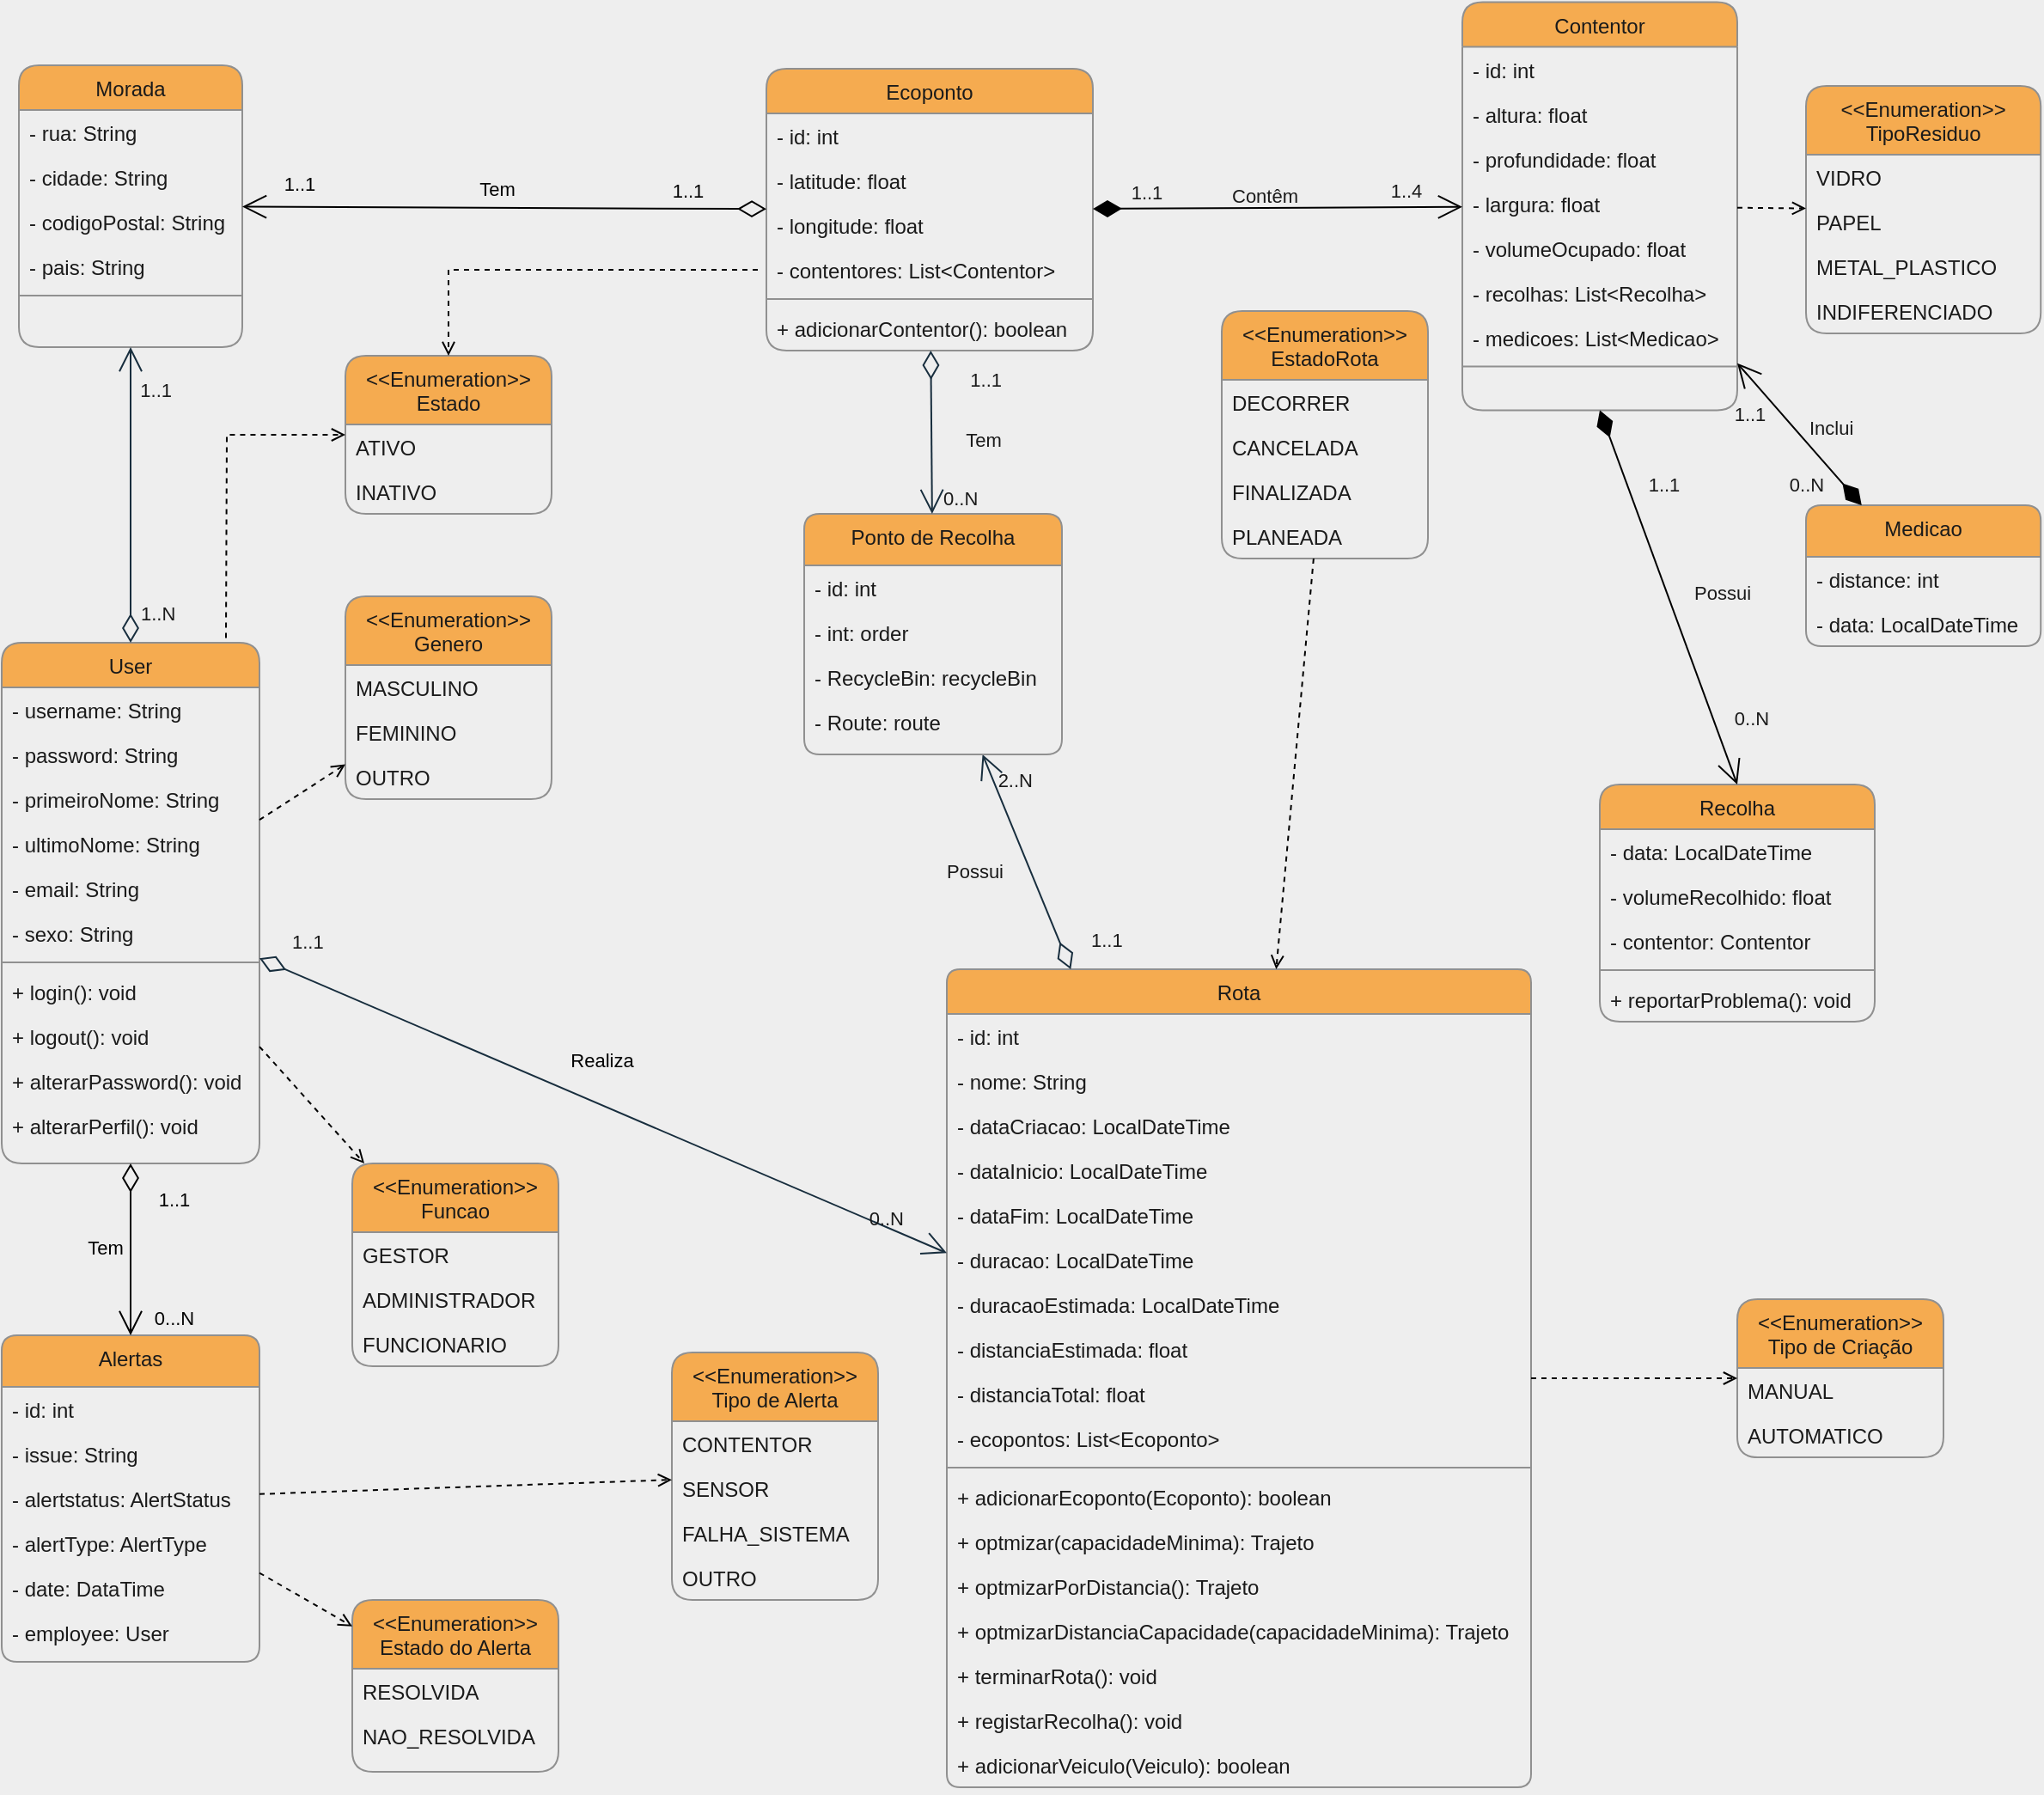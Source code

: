 <mxfile version="16.1.2" type="device"><diagram id="C5RBs43oDa-KdzZeNtuy" name="Page-1"><mxGraphModel dx="1261" dy="1984" grid="1" gridSize="10" guides="1" tooltips="1" connect="1" arrows="1" fold="1" page="1" pageScale="1" pageWidth="827" pageHeight="1169" background="#EEEEEE" math="0" shadow="0"><root><mxCell id="WIyWlLk6GJQsqaUBKTNV-0"/><mxCell id="WIyWlLk6GJQsqaUBKTNV-1" parent="WIyWlLk6GJQsqaUBKTNV-0"/><mxCell id="zkfFHV4jXpPFQw0GAbJ--0" value="User" style="swimlane;fontStyle=0;align=center;verticalAlign=top;childLayout=stackLayout;horizontal=1;startSize=26;horizontalStack=0;resizeParent=1;resizeLast=0;collapsible=1;marginBottom=0;shadow=0;strokeWidth=1;rounded=1;fillColor=#F5AB50;strokeColor=#909090;fontColor=#1A1A1A;labelBackgroundColor=none;labelBorderColor=none;" parent="WIyWlLk6GJQsqaUBKTNV-1" vertex="1"><mxGeometry x="210" y="157" width="150" height="303" as="geometry"><mxRectangle x="230" y="140" width="160" height="26" as="alternateBounds"/></mxGeometry></mxCell><mxCell id="YQQHNAlXsnSldFisKILN-7" value="- username: String   " style="text;align=left;verticalAlign=top;spacingLeft=4;spacingRight=4;overflow=hidden;rotatable=0;points=[[0,0.5],[1,0.5]];portConstraint=eastwest;rounded=1;fontColor=#1A1A1A;labelBackgroundColor=none;labelBorderColor=none;" parent="zkfFHV4jXpPFQw0GAbJ--0" vertex="1"><mxGeometry y="26" width="150" height="26" as="geometry"/></mxCell><mxCell id="YQQHNAlXsnSldFisKILN-8" value="- password: String" style="text;align=left;verticalAlign=top;spacingLeft=4;spacingRight=4;overflow=hidden;rotatable=0;points=[[0,0.5],[1,0.5]];portConstraint=eastwest;shadow=0;html=0;rounded=1;fontColor=#1A1A1A;labelBackgroundColor=none;labelBorderColor=none;" parent="zkfFHV4jXpPFQw0GAbJ--0" vertex="1"><mxGeometry y="52" width="150" height="26" as="geometry"/></mxCell><mxCell id="zkfFHV4jXpPFQw0GAbJ--1" value="- primeiroNome:  String" style="text;align=left;verticalAlign=top;spacingLeft=4;spacingRight=4;overflow=hidden;rotatable=0;points=[[0,0.5],[1,0.5]];portConstraint=eastwest;rounded=1;fontColor=#1A1A1A;labelBackgroundColor=none;labelBorderColor=none;" parent="zkfFHV4jXpPFQw0GAbJ--0" vertex="1"><mxGeometry y="78" width="150" height="26" as="geometry"/></mxCell><mxCell id="8XxDcE2VH9HcXxeXtc_H-76" value="- ultimoNome:  String" style="text;align=left;verticalAlign=top;spacingLeft=4;spacingRight=4;overflow=hidden;rotatable=0;points=[[0,0.5],[1,0.5]];portConstraint=eastwest;rounded=1;fontColor=#1A1A1A;labelBackgroundColor=none;labelBorderColor=none;" parent="zkfFHV4jXpPFQw0GAbJ--0" vertex="1"><mxGeometry y="104" width="150" height="26" as="geometry"/></mxCell><mxCell id="8XxDcE2VH9HcXxeXtc_H-75" value="- email:  String" style="text;align=left;verticalAlign=top;spacingLeft=4;spacingRight=4;overflow=hidden;rotatable=0;points=[[0,0.5],[1,0.5]];portConstraint=eastwest;rounded=1;fontColor=#1A1A1A;labelBackgroundColor=none;labelBorderColor=none;" parent="zkfFHV4jXpPFQw0GAbJ--0" vertex="1"><mxGeometry y="130" width="150" height="26" as="geometry"/></mxCell><mxCell id="yj-JlOCh1YyMzXPKjW2X-4" value="- sexo:  String" style="text;align=left;verticalAlign=top;spacingLeft=4;spacingRight=4;overflow=hidden;rotatable=0;points=[[0,0.5],[1,0.5]];portConstraint=eastwest;rounded=1;fontColor=#1A1A1A;labelBackgroundColor=none;labelBorderColor=none;" parent="zkfFHV4jXpPFQw0GAbJ--0" vertex="1"><mxGeometry y="156" width="150" height="26" as="geometry"/></mxCell><mxCell id="zkfFHV4jXpPFQw0GAbJ--4" value="" style="line;html=1;strokeWidth=1;align=left;verticalAlign=middle;spacingTop=-1;spacingLeft=3;spacingRight=3;rotatable=0;labelPosition=right;points=[];portConstraint=eastwest;rounded=1;labelBackgroundColor=none;fillColor=#F5AB50;strokeColor=#909090;fontColor=#1A1A1A;labelBorderColor=none;" parent="zkfFHV4jXpPFQw0GAbJ--0" vertex="1"><mxGeometry y="182" width="150" height="8" as="geometry"/></mxCell><mxCell id="8XxDcE2VH9HcXxeXtc_H-9" value="+ login():  void" style="text;align=left;verticalAlign=top;spacingLeft=4;spacingRight=4;overflow=hidden;rotatable=0;points=[[0,0.5],[1,0.5]];portConstraint=eastwest;rounded=1;fontColor=#1A1A1A;labelBackgroundColor=none;labelBorderColor=none;" parent="zkfFHV4jXpPFQw0GAbJ--0" vertex="1"><mxGeometry y="190" width="150" height="26" as="geometry"/></mxCell><mxCell id="8XxDcE2VH9HcXxeXtc_H-15" value="+ logout():  void" style="text;align=left;verticalAlign=top;spacingLeft=4;spacingRight=4;overflow=hidden;rotatable=0;points=[[0,0.5],[1,0.5]];portConstraint=eastwest;rounded=1;fontColor=#1A1A1A;labelBackgroundColor=none;labelBorderColor=none;" parent="zkfFHV4jXpPFQw0GAbJ--0" vertex="1"><mxGeometry y="216" width="150" height="26" as="geometry"/></mxCell><mxCell id="zkfFHV4jXpPFQw0GAbJ--5" value="+ alterarPassword(): void" style="text;align=left;verticalAlign=top;spacingLeft=4;spacingRight=4;overflow=hidden;rotatable=0;points=[[0,0.5],[1,0.5]];portConstraint=eastwest;rounded=1;fontColor=#1A1A1A;labelBackgroundColor=none;labelBorderColor=none;" parent="zkfFHV4jXpPFQw0GAbJ--0" vertex="1"><mxGeometry y="242" width="150" height="26" as="geometry"/></mxCell><mxCell id="8XxDcE2VH9HcXxeXtc_H-16" value="+ alterarPerfil(): void" style="text;align=left;verticalAlign=top;spacingLeft=4;spacingRight=4;overflow=hidden;rotatable=0;points=[[0,0.5],[1,0.5]];portConstraint=eastwest;rounded=1;fontColor=#1A1A1A;labelBackgroundColor=none;labelBorderColor=none;" parent="zkfFHV4jXpPFQw0GAbJ--0" vertex="1"><mxGeometry y="268" width="150" height="26" as="geometry"/></mxCell><mxCell id="zkfFHV4jXpPFQw0GAbJ--17" value="Morada" style="swimlane;fontStyle=0;align=center;verticalAlign=top;childLayout=stackLayout;horizontal=1;startSize=26;horizontalStack=0;resizeParent=1;resizeLast=0;collapsible=1;marginBottom=0;shadow=0;strokeWidth=1;rounded=1;fillColor=#F5AB50;strokeColor=#909090;fontColor=#1A1A1A;labelBackgroundColor=none;labelBorderColor=none;" parent="WIyWlLk6GJQsqaUBKTNV-1" vertex="1"><mxGeometry x="220" y="-179" width="130" height="164" as="geometry"><mxRectangle x="550" y="110" width="160" height="26" as="alternateBounds"/></mxGeometry></mxCell><mxCell id="zkfFHV4jXpPFQw0GAbJ--18" value="- rua:  String" style="text;align=left;verticalAlign=top;spacingLeft=4;spacingRight=4;overflow=hidden;rotatable=0;points=[[0,0.5],[1,0.5]];portConstraint=eastwest;rounded=1;fontColor=#1A1A1A;labelBackgroundColor=none;labelBorderColor=none;" parent="zkfFHV4jXpPFQw0GAbJ--17" vertex="1"><mxGeometry y="26" width="130" height="26" as="geometry"/></mxCell><mxCell id="8XxDcE2VH9HcXxeXtc_H-72" value="- cidade:  String" style="text;align=left;verticalAlign=top;spacingLeft=4;spacingRight=4;overflow=hidden;rotatable=0;points=[[0,0.5],[1,0.5]];portConstraint=eastwest;shadow=0;html=0;rounded=1;fontColor=#1A1A1A;labelBackgroundColor=none;labelBorderColor=none;" parent="zkfFHV4jXpPFQw0GAbJ--17" vertex="1"><mxGeometry y="52" width="130" height="26" as="geometry"/></mxCell><mxCell id="8XxDcE2VH9HcXxeXtc_H-71" value="- codigoPostal: String" style="text;align=left;verticalAlign=top;spacingLeft=4;spacingRight=4;overflow=hidden;rotatable=0;points=[[0,0.5],[1,0.5]];portConstraint=eastwest;shadow=0;html=0;rounded=1;fontColor=#1A1A1A;labelBackgroundColor=none;labelBorderColor=none;" parent="zkfFHV4jXpPFQw0GAbJ--17" vertex="1"><mxGeometry y="78" width="130" height="26" as="geometry"/></mxCell><mxCell id="8XxDcE2VH9HcXxeXtc_H-70" value="- pais:  String" style="text;align=left;verticalAlign=top;spacingLeft=4;spacingRight=4;overflow=hidden;rotatable=0;points=[[0,0.5],[1,0.5]];portConstraint=eastwest;shadow=0;html=0;rounded=1;fontColor=#1A1A1A;labelBackgroundColor=none;labelBorderColor=none;" parent="zkfFHV4jXpPFQw0GAbJ--17" vertex="1"><mxGeometry y="104" width="130" height="26" as="geometry"/></mxCell><mxCell id="zkfFHV4jXpPFQw0GAbJ--23" value="" style="line;html=1;strokeWidth=1;align=left;verticalAlign=middle;spacingTop=-1;spacingLeft=3;spacingRight=3;rotatable=0;labelPosition=right;points=[];portConstraint=eastwest;rounded=1;labelBackgroundColor=none;fillColor=#F5AB50;strokeColor=#909090;fontColor=#1A1A1A;labelBorderColor=none;" parent="zkfFHV4jXpPFQw0GAbJ--17" vertex="1"><mxGeometry y="130" width="130" height="8" as="geometry"/></mxCell><mxCell id="uipo1lnhW9eLazVm5zv--2" value="Ecoponto" style="swimlane;fontStyle=0;align=center;verticalAlign=top;childLayout=stackLayout;horizontal=1;startSize=26;horizontalStack=0;resizeParent=1;resizeLast=0;collapsible=1;marginBottom=0;shadow=0;strokeWidth=1;rounded=1;fillColor=#F5AB50;strokeColor=#909090;fontColor=#1A1A1A;labelBackgroundColor=none;labelBorderColor=none;" parent="WIyWlLk6GJQsqaUBKTNV-1" vertex="1"><mxGeometry x="655.0" y="-177" width="190" height="164" as="geometry"><mxRectangle x="130" y="380" width="160" height="26" as="alternateBounds"/></mxGeometry></mxCell><mxCell id="uipo1lnhW9eLazVm5zv--3" value="- id:  int" style="text;align=left;verticalAlign=top;spacingLeft=4;spacingRight=4;overflow=hidden;rotatable=0;points=[[0,0.5],[1,0.5]];portConstraint=eastwest;rounded=1;fontColor=#1A1A1A;labelBackgroundColor=none;labelBorderColor=none;" parent="uipo1lnhW9eLazVm5zv--2" vertex="1"><mxGeometry y="26" width="190" height="26" as="geometry"/></mxCell><mxCell id="8XxDcE2VH9HcXxeXtc_H-27" value="- latitude:  float" style="text;align=left;verticalAlign=top;spacingLeft=4;spacingRight=4;overflow=hidden;rotatable=0;points=[[0,0.5],[1,0.5]];portConstraint=eastwest;shadow=0;html=0;rounded=1;fontColor=#1A1A1A;labelBackgroundColor=none;labelBorderColor=none;" parent="uipo1lnhW9eLazVm5zv--2" vertex="1"><mxGeometry y="52" width="190" height="26" as="geometry"/></mxCell><mxCell id="c1DkyqtkvghG0h8DygYp-10" value="- longitude: float" style="text;align=left;verticalAlign=top;spacingLeft=4;spacingRight=4;overflow=hidden;rotatable=0;points=[[0,0.5],[1,0.5]];portConstraint=eastwest;shadow=0;html=0;rounded=1;fontColor=#1A1A1A;labelBackgroundColor=none;labelBorderColor=none;" parent="uipo1lnhW9eLazVm5zv--2" vertex="1"><mxGeometry y="78" width="190" height="26" as="geometry"/></mxCell><mxCell id="uipo1lnhW9eLazVm5zv--4" value="- contentores: List&lt;Contentor&gt;" style="text;align=left;verticalAlign=top;spacingLeft=4;spacingRight=4;overflow=hidden;rotatable=0;points=[[0,0.5],[1,0.5]];portConstraint=eastwest;shadow=0;html=0;rounded=1;fontColor=#1A1A1A;labelBackgroundColor=none;labelBorderColor=none;" parent="uipo1lnhW9eLazVm5zv--2" vertex="1"><mxGeometry y="104" width="190" height="26" as="geometry"/></mxCell><mxCell id="uipo1lnhW9eLazVm5zv--5" value="" style="line;html=1;strokeWidth=1;align=left;verticalAlign=middle;spacingTop=-1;spacingLeft=3;spacingRight=3;rotatable=0;labelPosition=right;points=[];portConstraint=eastwest;rounded=1;labelBackgroundColor=none;fillColor=#F5AB50;strokeColor=#909090;fontColor=#1A1A1A;labelBorderColor=none;" parent="uipo1lnhW9eLazVm5zv--2" vertex="1"><mxGeometry y="130" width="190" height="8" as="geometry"/></mxCell><mxCell id="8XxDcE2VH9HcXxeXtc_H-17" value="+ adicionarContentor(): boolean" style="text;align=left;verticalAlign=top;spacingLeft=4;spacingRight=4;overflow=hidden;rotatable=0;points=[[0,0.5],[1,0.5]];portConstraint=eastwest;rounded=1;fontColor=#1A1A1A;labelBackgroundColor=none;labelBorderColor=none;" parent="uipo1lnhW9eLazVm5zv--2" vertex="1"><mxGeometry y="138" width="190" height="26" as="geometry"/></mxCell><mxCell id="uipo1lnhW9eLazVm5zv--7" value="Contentor" style="swimlane;fontStyle=0;align=center;verticalAlign=top;childLayout=stackLayout;horizontal=1;startSize=26;horizontalStack=0;resizeParent=1;resizeLast=0;collapsible=1;marginBottom=0;shadow=0;strokeWidth=1;rounded=1;fillColor=#F5AB50;strokeColor=#909090;fontColor=#1A1A1A;labelBackgroundColor=none;labelBorderColor=none;" parent="WIyWlLk6GJQsqaUBKTNV-1" vertex="1"><mxGeometry x="1060" y="-215.75" width="160" height="237.5" as="geometry"><mxRectangle x="130" y="380" width="160" height="26" as="alternateBounds"/></mxGeometry></mxCell><mxCell id="8XxDcE2VH9HcXxeXtc_H-48" value="- id:  int" style="text;align=left;verticalAlign=top;spacingLeft=4;spacingRight=4;overflow=hidden;rotatable=0;points=[[0,0.5],[1,0.5]];portConstraint=eastwest;rounded=1;fontColor=#1A1A1A;labelBackgroundColor=none;labelBorderColor=none;" parent="uipo1lnhW9eLazVm5zv--7" vertex="1"><mxGeometry y="26" width="160" height="26" as="geometry"/></mxCell><mxCell id="8XxDcE2VH9HcXxeXtc_H-46" value="- altura:  float" style="text;align=left;verticalAlign=top;spacingLeft=4;spacingRight=4;overflow=hidden;rotatable=0;points=[[0,0.5],[1,0.5]];portConstraint=eastwest;rounded=1;fontColor=#1A1A1A;labelBackgroundColor=none;labelBorderColor=none;" parent="uipo1lnhW9eLazVm5zv--7" vertex="1"><mxGeometry y="52" width="160" height="26" as="geometry"/></mxCell><mxCell id="8XxDcE2VH9HcXxeXtc_H-47" value="- profundidade:  float" style="text;align=left;verticalAlign=top;spacingLeft=4;spacingRight=4;overflow=hidden;rotatable=0;points=[[0,0.5],[1,0.5]];portConstraint=eastwest;rounded=1;fontColor=#1A1A1A;labelBackgroundColor=none;labelBorderColor=none;" parent="uipo1lnhW9eLazVm5zv--7" vertex="1"><mxGeometry y="78" width="160" height="26" as="geometry"/></mxCell><mxCell id="8XxDcE2VH9HcXxeXtc_H-49" value="- largura:  float" style="text;align=left;verticalAlign=top;spacingLeft=4;spacingRight=4;overflow=hidden;rotatable=0;points=[[0,0.5],[1,0.5]];portConstraint=eastwest;rounded=1;fontColor=#1A1A1A;labelBackgroundColor=none;labelBorderColor=none;" parent="uipo1lnhW9eLazVm5zv--7" vertex="1"><mxGeometry y="104" width="160" height="26" as="geometry"/></mxCell><mxCell id="uipo1lnhW9eLazVm5zv--8" value="- volumeOcupado:  float" style="text;align=left;verticalAlign=top;spacingLeft=4;spacingRight=4;overflow=hidden;rotatable=0;points=[[0,0.5],[1,0.5]];portConstraint=eastwest;rounded=1;fontColor=#1A1A1A;labelBackgroundColor=none;labelBorderColor=none;" parent="uipo1lnhW9eLazVm5zv--7" vertex="1"><mxGeometry y="130" width="160" height="26" as="geometry"/></mxCell><mxCell id="c1DkyqtkvghG0h8DygYp-8" value="- recolhas: List&lt;Recolha&gt;" style="text;align=left;verticalAlign=top;spacingLeft=4;spacingRight=4;overflow=hidden;rotatable=0;points=[[0,0.5],[1,0.5]];portConstraint=eastwest;rounded=1;fontColor=#1A1A1A;labelBackgroundColor=none;labelBorderColor=none;" parent="uipo1lnhW9eLazVm5zv--7" vertex="1"><mxGeometry y="156" width="160" height="26" as="geometry"/></mxCell><mxCell id="yj-JlOCh1YyMzXPKjW2X-15" value="- medicoes: List&lt;Medicao&gt;" style="text;align=left;verticalAlign=top;spacingLeft=4;spacingRight=4;overflow=hidden;rotatable=0;points=[[0,0.5],[1,0.5]];portConstraint=eastwest;rounded=1;fontColor=#1A1A1A;labelBackgroundColor=none;labelBorderColor=none;" parent="uipo1lnhW9eLazVm5zv--7" vertex="1"><mxGeometry y="182" width="160" height="26" as="geometry"/></mxCell><mxCell id="uipo1lnhW9eLazVm5zv--10" value="" style="line;html=1;strokeWidth=1;align=left;verticalAlign=middle;spacingTop=-1;spacingLeft=3;spacingRight=3;rotatable=0;labelPosition=right;points=[];portConstraint=eastwest;rounded=1;labelBackgroundColor=none;fillColor=#F5AB50;strokeColor=#909090;fontColor=#1A1A1A;labelBorderColor=none;" parent="uipo1lnhW9eLazVm5zv--7" vertex="1"><mxGeometry y="208" width="160" height="8" as="geometry"/></mxCell><mxCell id="uipo1lnhW9eLazVm5zv--26" value="" style="endArrow=open;html=1;endSize=12;startArrow=diamondThin;startSize=14;startFill=0;rounded=1;labelBackgroundColor=none;fontSize=11;fontColor=#1A1A1A;strokeColor=#182E3E;labelBorderColor=none;" parent="WIyWlLk6GJQsqaUBKTNV-1" source="zkfFHV4jXpPFQw0GAbJ--0" target="zkfFHV4jXpPFQw0GAbJ--17" edge="1"><mxGeometry x="0.004" y="6" relative="1" as="geometry"><mxPoint x="460" y="188.58" as="sourcePoint"/><mxPoint x="550" y="189" as="targetPoint"/><mxPoint as="offset"/></mxGeometry></mxCell><mxCell id="uipo1lnhW9eLazVm5zv--27" value="1..N" style="edgeLabel;resizable=0;html=1;align=left;verticalAlign=top;labelBackgroundColor=none;fontSize=11;fontColor=#1A1A1A;fillColor=none;gradientColor=none;labelBorderColor=none;" parent="uipo1lnhW9eLazVm5zv--26" connectable="0" vertex="1"><mxGeometry x="-1" relative="1" as="geometry"><mxPoint x="4" y="-30" as="offset"/></mxGeometry></mxCell><mxCell id="uipo1lnhW9eLazVm5zv--28" value="1..1" style="edgeLabel;resizable=0;html=1;align=right;verticalAlign=top;labelBackgroundColor=none;fontSize=11;fontColor=#1A1A1A;fillColor=none;gradientColor=none;labelBorderColor=none;" parent="uipo1lnhW9eLazVm5zv--26" connectable="0" vertex="1"><mxGeometry x="1" relative="1" as="geometry"><mxPoint x="24" y="12" as="offset"/></mxGeometry></mxCell><mxCell id="uipo1lnhW9eLazVm5zv--30" value="Rota" style="swimlane;fontStyle=0;align=center;verticalAlign=top;childLayout=stackLayout;horizontal=1;startSize=26;horizontalStack=0;resizeParent=1;resizeLast=0;collapsible=1;marginBottom=0;shadow=0;strokeWidth=1;rounded=1;fillColor=#F5AB50;strokeColor=#909090;fontColor=#1A1A1A;labelBackgroundColor=none;labelBorderColor=none;arcSize=10;" parent="WIyWlLk6GJQsqaUBKTNV-1" vertex="1"><mxGeometry x="760" y="347" width="340" height="476" as="geometry"><mxRectangle x="130" y="380" width="160" height="26" as="alternateBounds"/></mxGeometry></mxCell><mxCell id="8XxDcE2VH9HcXxeXtc_H-52" value="- id: int" style="text;align=left;verticalAlign=top;spacingLeft=4;spacingRight=4;overflow=hidden;rotatable=0;points=[[0,0.5],[1,0.5]];portConstraint=eastwest;rounded=1;fontColor=#1A1A1A;labelBackgroundColor=none;labelBorderColor=none;" parent="uipo1lnhW9eLazVm5zv--30" vertex="1"><mxGeometry y="26" width="340" height="26" as="geometry"/></mxCell><mxCell id="uipo1lnhW9eLazVm5zv--31" value="- nome: String" style="text;align=left;verticalAlign=top;spacingLeft=4;spacingRight=4;overflow=hidden;rotatable=0;points=[[0,0.5],[1,0.5]];portConstraint=eastwest;rounded=1;fontColor=#1A1A1A;labelBackgroundColor=none;labelBorderColor=none;" parent="uipo1lnhW9eLazVm5zv--30" vertex="1"><mxGeometry y="52" width="340" height="26" as="geometry"/></mxCell><mxCell id="uipo1lnhW9eLazVm5zv--32" value="- dataCriacao:  LocalDateTime" style="text;align=left;verticalAlign=top;spacingLeft=4;spacingRight=4;overflow=hidden;rotatable=0;points=[[0,0.5],[1,0.5]];portConstraint=eastwest;shadow=0;html=0;rounded=1;fontColor=#1A1A1A;labelBackgroundColor=none;labelBorderColor=none;" parent="uipo1lnhW9eLazVm5zv--30" vertex="1"><mxGeometry y="78" width="340" height="26" as="geometry"/></mxCell><mxCell id="8XxDcE2VH9HcXxeXtc_H-60" value="- dataInicio: LocalDateTime" style="text;align=left;verticalAlign=top;spacingLeft=4;spacingRight=4;overflow=hidden;rotatable=0;points=[[0,0.5],[1,0.5]];portConstraint=eastwest;rounded=1;fontColor=#1A1A1A;labelBackgroundColor=none;labelBorderColor=none;" parent="uipo1lnhW9eLazVm5zv--30" vertex="1"><mxGeometry y="104" width="340" height="26" as="geometry"/></mxCell><mxCell id="8XxDcE2VH9HcXxeXtc_H-59" value="- dataFim: LocalDateTime" style="text;align=left;verticalAlign=top;spacingLeft=4;spacingRight=4;overflow=hidden;rotatable=0;points=[[0,0.5],[1,0.5]];portConstraint=eastwest;rounded=1;fontColor=#1A1A1A;labelBackgroundColor=none;labelBorderColor=none;" parent="uipo1lnhW9eLazVm5zv--30" vertex="1"><mxGeometry y="130" width="340" height="26" as="geometry"/></mxCell><mxCell id="uipo1lnhW9eLazVm5zv--47" value="- duracao:  LocalDateTime" style="text;align=left;verticalAlign=top;spacingLeft=4;spacingRight=4;overflow=hidden;rotatable=0;points=[[0,0.5],[1,0.5]];portConstraint=eastwest;rounded=1;fontColor=#1A1A1A;labelBackgroundColor=none;labelBorderColor=none;" parent="uipo1lnhW9eLazVm5zv--30" vertex="1"><mxGeometry y="156" width="340" height="26" as="geometry"/></mxCell><mxCell id="8XxDcE2VH9HcXxeXtc_H-61" value="- duracaoEstimada:  LocalDateTime" style="text;align=left;verticalAlign=top;spacingLeft=4;spacingRight=4;overflow=hidden;rotatable=0;points=[[0,0.5],[1,0.5]];portConstraint=eastwest;rounded=1;fontColor=#1A1A1A;labelBackgroundColor=none;labelBorderColor=none;" parent="uipo1lnhW9eLazVm5zv--30" vertex="1"><mxGeometry y="182" width="340" height="26" as="geometry"/></mxCell><mxCell id="8XxDcE2VH9HcXxeXtc_H-57" value="- distanciaEstimada:  float" style="text;align=left;verticalAlign=top;spacingLeft=4;spacingRight=4;overflow=hidden;rotatable=0;points=[[0,0.5],[1,0.5]];portConstraint=eastwest;shadow=0;html=0;rounded=1;fontColor=#1A1A1A;labelBackgroundColor=none;labelBorderColor=none;" parent="uipo1lnhW9eLazVm5zv--30" vertex="1"><mxGeometry y="208" width="340" height="26" as="geometry"/></mxCell><mxCell id="yj-JlOCh1YyMzXPKjW2X-1" value="- distanciaTotal:  float" style="text;align=left;verticalAlign=top;spacingLeft=4;spacingRight=4;overflow=hidden;rotatable=0;points=[[0,0.5],[1,0.5]];portConstraint=eastwest;shadow=0;html=0;rounded=1;fontColor=#1A1A1A;labelBackgroundColor=none;labelBorderColor=none;" parent="uipo1lnhW9eLazVm5zv--30" vertex="1"><mxGeometry y="234" width="340" height="26" as="geometry"/></mxCell><mxCell id="vUT-Y-y-LWKk6MYs8yaE-1" value="- ecopontos:  List&lt;Ecoponto&gt;" style="text;align=left;verticalAlign=top;spacingLeft=4;spacingRight=4;overflow=hidden;rotatable=0;points=[[0,0.5],[1,0.5]];portConstraint=eastwest;shadow=0;html=0;rounded=1;fontColor=#1A1A1A;labelBackgroundColor=none;labelBorderColor=none;" parent="uipo1lnhW9eLazVm5zv--30" vertex="1"><mxGeometry y="260" width="340" height="26" as="geometry"/></mxCell><mxCell id="uipo1lnhW9eLazVm5zv--33" value="" style="line;html=1;strokeWidth=1;align=left;verticalAlign=middle;spacingTop=-1;spacingLeft=3;spacingRight=3;rotatable=0;labelPosition=right;points=[];portConstraint=eastwest;rounded=1;labelBackgroundColor=none;fillColor=#F5AB50;strokeColor=#909090;fontColor=#1A1A1A;labelBorderColor=none;" parent="uipo1lnhW9eLazVm5zv--30" vertex="1"><mxGeometry y="286" width="340" height="8" as="geometry"/></mxCell><mxCell id="8XxDcE2VH9HcXxeXtc_H-98" value="+ adicionarEcoponto(Ecoponto):  boolean" style="text;align=left;verticalAlign=top;spacingLeft=4;spacingRight=4;overflow=hidden;rotatable=0;points=[[0,0.5],[1,0.5]];portConstraint=eastwest;rounded=1;fontColor=#1A1A1A;labelBackgroundColor=none;labelBorderColor=none;" parent="uipo1lnhW9eLazVm5zv--30" vertex="1"><mxGeometry y="294" width="340" height="26" as="geometry"/></mxCell><mxCell id="8XxDcE2VH9HcXxeXtc_H-100" value="+ optmizar(capacidadeMinima):  Trajeto" style="text;align=left;verticalAlign=top;spacingLeft=4;spacingRight=4;overflow=hidden;rotatable=0;points=[[0,0.5],[1,0.5]];portConstraint=eastwest;rounded=1;fontColor=#1A1A1A;labelBackgroundColor=none;labelBorderColor=none;" parent="uipo1lnhW9eLazVm5zv--30" vertex="1"><mxGeometry y="320" width="340" height="26" as="geometry"/></mxCell><mxCell id="8XxDcE2VH9HcXxeXtc_H-99" value="+ optmizarPorDistancia():  Trajeto" style="text;align=left;verticalAlign=top;spacingLeft=4;spacingRight=4;overflow=hidden;rotatable=0;points=[[0,0.5],[1,0.5]];portConstraint=eastwest;rounded=1;fontColor=#1A1A1A;labelBackgroundColor=none;labelBorderColor=none;" parent="uipo1lnhW9eLazVm5zv--30" vertex="1"><mxGeometry y="346" width="340" height="26" as="geometry"/></mxCell><mxCell id="uipo1lnhW9eLazVm5zv--34" value="+ optmizarDistanciaCapacidade(capacidadeMinima):  Trajeto" style="text;align=left;verticalAlign=top;spacingLeft=4;spacingRight=4;overflow=hidden;rotatable=0;points=[[0,0.5],[1,0.5]];portConstraint=eastwest;rounded=1;fontColor=#1A1A1A;labelBackgroundColor=none;labelBorderColor=none;" parent="uipo1lnhW9eLazVm5zv--30" vertex="1"><mxGeometry y="372" width="340" height="26" as="geometry"/></mxCell><mxCell id="8XxDcE2VH9HcXxeXtc_H-62" value="+ terminarRota():  void" style="text;align=left;verticalAlign=top;spacingLeft=4;spacingRight=4;overflow=hidden;rotatable=0;points=[[0,0.5],[1,0.5]];portConstraint=eastwest;rounded=1;fontColor=#1A1A1A;labelBackgroundColor=none;labelBorderColor=none;" parent="uipo1lnhW9eLazVm5zv--30" vertex="1"><mxGeometry y="398" width="340" height="26" as="geometry"/></mxCell><mxCell id="ZvKREJUL681sq8pMWdbg-23" value="+ registarRecolha():  void" style="text;align=left;verticalAlign=top;spacingLeft=4;spacingRight=4;overflow=hidden;rotatable=0;points=[[0,0.5],[1,0.5]];portConstraint=eastwest;rounded=1;fontColor=#1A1A1A;labelBackgroundColor=none;labelBorderColor=none;" parent="uipo1lnhW9eLazVm5zv--30" vertex="1"><mxGeometry y="424" width="340" height="26" as="geometry"/></mxCell><mxCell id="uipo1lnhW9eLazVm5zv--50" value="+ adicionarVeiculo(Veiculo):  boolean" style="text;align=left;verticalAlign=top;spacingLeft=4;spacingRight=4;overflow=hidden;rotatable=0;points=[[0,0.5],[1,0.5]];portConstraint=eastwest;rounded=1;fontColor=#1A1A1A;labelBackgroundColor=none;labelBorderColor=none;" parent="uipo1lnhW9eLazVm5zv--30" vertex="1"><mxGeometry y="450" width="340" height="26" as="geometry"/></mxCell><mxCell id="uipo1lnhW9eLazVm5zv--38" value="Possui" style="endArrow=open;html=1;endSize=12;startArrow=diamondThin;startSize=14;startFill=0;rounded=1;labelBackgroundColor=none;fontSize=11;fontColor=#1A1A1A;strokeColor=#182E3E;labelBorderColor=none;" parent="WIyWlLk6GJQsqaUBKTNV-1" source="uipo1lnhW9eLazVm5zv--30" target="STA5Q98KzNYZJjlAHjwT-20" edge="1"><mxGeometry x="0.101" y="30" relative="1" as="geometry"><mxPoint x="770" y="320" as="sourcePoint"/><mxPoint x="760" y="220" as="targetPoint"/><mxPoint as="offset"/><Array as="points"/></mxGeometry></mxCell><mxCell id="uipo1lnhW9eLazVm5zv--39" value="1..1" style="edgeLabel;resizable=0;html=1;align=left;verticalAlign=top;labelBackgroundColor=none;fontSize=11;fontColor=#1A1A1A;fillColor=none;gradientColor=none;labelBorderColor=none;" parent="uipo1lnhW9eLazVm5zv--38" connectable="0" vertex="1"><mxGeometry x="-1" relative="1" as="geometry"><mxPoint x="10" y="-30" as="offset"/></mxGeometry></mxCell><mxCell id="uipo1lnhW9eLazVm5zv--40" value="2..N" style="edgeLabel;resizable=0;html=1;align=right;verticalAlign=top;labelBackgroundColor=none;fontSize=11;fontColor=#1A1A1A;fillColor=none;gradientColor=none;labelBorderColor=none;" parent="uipo1lnhW9eLazVm5zv--38" connectable="0" vertex="1"><mxGeometry x="1" relative="1" as="geometry"><mxPoint x="30" y="2" as="offset"/></mxGeometry></mxCell><mxCell id="uipo1lnhW9eLazVm5zv--63" value="" style="endArrow=open;html=1;endSize=12;startArrow=diamondThin;startSize=14;startFill=0;rounded=1;labelBackgroundColor=none;fontSize=11;fontColor=#1A1A1A;strokeColor=#182E3E;labelBorderColor=none;" parent="WIyWlLk6GJQsqaUBKTNV-1" source="zkfFHV4jXpPFQw0GAbJ--0" target="uipo1lnhW9eLazVm5zv--30" edge="1"><mxGeometry x="-0.036" y="5" relative="1" as="geometry"><mxPoint x="380" y="245" as="sourcePoint"/><mxPoint x="650" y="220" as="targetPoint"/><mxPoint as="offset"/></mxGeometry></mxCell><mxCell id="uipo1lnhW9eLazVm5zv--64" value="1..1" style="edgeLabel;resizable=0;html=1;align=left;verticalAlign=top;labelBackgroundColor=none;fontSize=11;fontColor=#1A1A1A;fillColor=none;gradientColor=none;labelBorderColor=none;" parent="uipo1lnhW9eLazVm5zv--63" connectable="0" vertex="1"><mxGeometry x="-1" relative="1" as="geometry"><mxPoint x="17" y="-23" as="offset"/></mxGeometry></mxCell><mxCell id="uipo1lnhW9eLazVm5zv--65" value="0..N" style="edgeLabel;resizable=0;html=1;align=right;verticalAlign=top;labelBackgroundColor=none;fontSize=11;fontColor=#1A1A1A;fillColor=none;gradientColor=none;labelBorderColor=none;" parent="uipo1lnhW9eLazVm5zv--63" connectable="0" vertex="1"><mxGeometry x="1" relative="1" as="geometry"><mxPoint x="-24" y="-33" as="offset"/></mxGeometry></mxCell><mxCell id="ZvKREJUL681sq8pMWdbg-1" value="Realiza" style="edgeLabel;html=1;align=center;verticalAlign=middle;resizable=0;points=[];labelBackgroundColor=none;" parent="uipo1lnhW9eLazVm5zv--63" vertex="1" connectable="0"><mxGeometry x="-0.066" relative="1" as="geometry"><mxPoint x="12" y="-21" as="offset"/></mxGeometry></mxCell><mxCell id="uipo1lnhW9eLazVm5zv--66" value="Recolha" style="swimlane;fontStyle=0;align=center;verticalAlign=top;childLayout=stackLayout;horizontal=1;startSize=26;horizontalStack=0;resizeParent=1;resizeLast=0;collapsible=1;marginBottom=0;shadow=0;strokeWidth=1;rounded=1;fillColor=#F5AB50;strokeColor=#909090;fontColor=#1A1A1A;labelBackgroundColor=none;labelBorderColor=none;" parent="WIyWlLk6GJQsqaUBKTNV-1" vertex="1"><mxGeometry x="1140.0" y="239.5" width="160" height="138" as="geometry"><mxRectangle x="130" y="380" width="160" height="26" as="alternateBounds"/></mxGeometry></mxCell><mxCell id="8XxDcE2VH9HcXxeXtc_H-50" value="- data:  LocalDateTime" style="text;align=left;verticalAlign=top;spacingLeft=4;spacingRight=4;overflow=hidden;rotatable=0;points=[[0,0.5],[1,0.5]];portConstraint=eastwest;rounded=1;fontColor=#1A1A1A;labelBackgroundColor=none;labelBorderColor=none;" parent="uipo1lnhW9eLazVm5zv--66" vertex="1"><mxGeometry y="26" width="160" height="26" as="geometry"/></mxCell><mxCell id="yj-JlOCh1YyMzXPKjW2X-17" value="- volumeRecolhido:  float" style="text;align=left;verticalAlign=top;spacingLeft=4;spacingRight=4;overflow=hidden;rotatable=0;points=[[0,0.5],[1,0.5]];portConstraint=eastwest;rounded=1;fontColor=#1A1A1A;labelBackgroundColor=none;labelBorderColor=none;" parent="uipo1lnhW9eLazVm5zv--66" vertex="1"><mxGeometry y="52" width="160" height="26" as="geometry"/></mxCell><mxCell id="uipo1lnhW9eLazVm5zv--67" value="- contentor: Contentor" style="text;align=left;verticalAlign=top;spacingLeft=4;spacingRight=4;overflow=hidden;rotatable=0;points=[[0,0.5],[1,0.5]];portConstraint=eastwest;rounded=1;fontColor=#1A1A1A;labelBackgroundColor=none;labelBorderColor=none;" parent="uipo1lnhW9eLazVm5zv--66" vertex="1"><mxGeometry y="78" width="160" height="26" as="geometry"/></mxCell><mxCell id="uipo1lnhW9eLazVm5zv--69" value="" style="line;html=1;strokeWidth=1;align=left;verticalAlign=middle;spacingTop=-1;spacingLeft=3;spacingRight=3;rotatable=0;labelPosition=right;points=[];portConstraint=eastwest;rounded=1;labelBackgroundColor=none;fillColor=#F5AB50;strokeColor=#909090;fontColor=#1A1A1A;labelBorderColor=none;" parent="uipo1lnhW9eLazVm5zv--66" vertex="1"><mxGeometry y="104" width="160" height="8" as="geometry"/></mxCell><mxCell id="uipo1lnhW9eLazVm5zv--70" value="+ reportarProblema(): void" style="text;align=left;verticalAlign=top;spacingLeft=4;spacingRight=4;overflow=hidden;rotatable=0;points=[[0,0.5],[1,0.5]];portConstraint=eastwest;rounded=1;fontColor=#1A1A1A;labelBackgroundColor=none;labelBorderColor=none;" parent="uipo1lnhW9eLazVm5zv--66" vertex="1"><mxGeometry y="112" width="160" height="26" as="geometry"/></mxCell><mxCell id="uipo1lnhW9eLazVm5zv--84" value="Contêm" style="endArrow=open;html=1;endSize=12;startArrow=diamondThin;startSize=14;startFill=1;align=left;verticalAlign=bottom;rounded=1;labelBackgroundColor=none;fontSize=11;fontColor=#1A1A1A;strokeColor=default;labelBorderColor=none;" parent="WIyWlLk6GJQsqaUBKTNV-1" source="uipo1lnhW9eLazVm5zv--2" target="uipo1lnhW9eLazVm5zv--7" edge="1"><mxGeometry x="-0.278" y="-2" relative="1" as="geometry"><mxPoint x="896.28" y="-8" as="sourcePoint"/><mxPoint x="1026.28" y="-97" as="targetPoint"/><mxPoint x="1" as="offset"/></mxGeometry></mxCell><mxCell id="uipo1lnhW9eLazVm5zv--85" value="1..4" style="edgeLabel;html=1;align=center;verticalAlign=middle;resizable=0;points=[];fontSize=11;fontColor=#1A1A1A;labelBackgroundColor=none;labelBorderColor=none;" parent="uipo1lnhW9eLazVm5zv--84" vertex="1" connectable="0"><mxGeometry x="0.695" relative="1" as="geometry"><mxPoint y="-10" as="offset"/></mxGeometry></mxCell><mxCell id="uipo1lnhW9eLazVm5zv--86" value="1..1" style="edgeLabel;html=1;align=center;verticalAlign=middle;resizable=0;points=[];fontSize=11;fontColor=#1A1A1A;labelBackgroundColor=none;labelBorderColor=none;" parent="uipo1lnhW9eLazVm5zv--84" vertex="1" connectable="0"><mxGeometry x="-0.58" y="-1" relative="1" as="geometry"><mxPoint x="-14" y="-11" as="offset"/></mxGeometry></mxCell><mxCell id="8XxDcE2VH9HcXxeXtc_H-0" value="Possui" style="endArrow=open;html=1;endSize=12;startArrow=diamondThin;startSize=14;startFill=1;align=left;verticalAlign=bottom;rounded=1;labelBackgroundColor=none;fontSize=11;fontColor=#1A1A1A;strokeColor=default;entryX=0.5;entryY=0;entryDx=0;entryDy=0;exitX=0.5;exitY=1;exitDx=0;exitDy=0;labelBorderColor=none;" parent="WIyWlLk6GJQsqaUBKTNV-1" source="uipo1lnhW9eLazVm5zv--7" target="uipo1lnhW9eLazVm5zv--66" edge="1"><mxGeometry x="0.091" y="10" relative="1" as="geometry"><mxPoint x="926.28" y="-38" as="sourcePoint"/><mxPoint x="1228.84" y="62.0" as="targetPoint"/><mxPoint as="offset"/></mxGeometry></mxCell><mxCell id="8XxDcE2VH9HcXxeXtc_H-1" value="0..N" style="edgeLabel;html=1;align=center;verticalAlign=middle;resizable=0;points=[];fontSize=11;fontColor=#1A1A1A;labelBackgroundColor=none;labelBorderColor=none;" parent="8XxDcE2VH9HcXxeXtc_H-0" vertex="1" connectable="0"><mxGeometry x="0.695" relative="1" as="geometry"><mxPoint x="20" y="-5" as="offset"/></mxGeometry></mxCell><mxCell id="8XxDcE2VH9HcXxeXtc_H-2" value="1..1" style="edgeLabel;html=1;align=center;verticalAlign=middle;resizable=0;points=[];fontSize=11;fontColor=#1A1A1A;labelBackgroundColor=none;labelBorderColor=none;" parent="8XxDcE2VH9HcXxeXtc_H-0" vertex="1" connectable="0"><mxGeometry x="-0.58" y="-1" relative="1" as="geometry"><mxPoint x="21" y="-3" as="offset"/></mxGeometry></mxCell><mxCell id="8XxDcE2VH9HcXxeXtc_H-22" value="Tem" style="endArrow=open;html=1;endSize=12;startArrow=diamondThin;startSize=14;startFill=0;rounded=0;labelBackgroundColor=none;labelBorderColor=none;verticalAlign=middle;" parent="WIyWlLk6GJQsqaUBKTNV-1" source="uipo1lnhW9eLazVm5zv--2" target="zkfFHV4jXpPFQw0GAbJ--17" edge="1"><mxGeometry x="0.031" y="-11" relative="1" as="geometry"><mxPoint x="600" y="-82" as="sourcePoint"/><mxPoint x="760" y="-82" as="targetPoint"/><mxPoint as="offset"/></mxGeometry></mxCell><mxCell id="8XxDcE2VH9HcXxeXtc_H-25" value="1..1" style="edgeLabel;html=1;align=center;verticalAlign=middle;resizable=0;points=[];labelBackgroundColor=none;" parent="8XxDcE2VH9HcXxeXtc_H-22" vertex="1" connectable="0"><mxGeometry x="-0.745" relative="1" as="geometry"><mxPoint x="-7" y="-11" as="offset"/></mxGeometry></mxCell><mxCell id="8XxDcE2VH9HcXxeXtc_H-26" value="1..1" style="edgeLabel;html=1;align=center;verticalAlign=middle;resizable=0;points=[];labelBackgroundColor=none;" parent="8XxDcE2VH9HcXxeXtc_H-22" vertex="1" connectable="0"><mxGeometry x="0.785" y="1" relative="1" as="geometry"><mxPoint y="-15" as="offset"/></mxGeometry></mxCell><mxCell id="8XxDcE2VH9HcXxeXtc_H-33" value="&lt;&lt;Enumeration&gt;&gt;&#10;TipoResiduo" style="swimlane;fontStyle=0;align=center;verticalAlign=top;childLayout=stackLayout;horizontal=1;startSize=40;horizontalStack=0;resizeParent=1;resizeLast=0;collapsible=1;marginBottom=0;shadow=0;strokeWidth=1;rounded=1;fillColor=#F5AB50;strokeColor=#909090;fontColor=#1A1A1A;labelBackgroundColor=none;labelBorderColor=none;arcSize=10;" parent="WIyWlLk6GJQsqaUBKTNV-1" vertex="1"><mxGeometry x="1260" y="-167" width="136.61" height="144" as="geometry"><mxRectangle x="130" y="380" width="160" height="26" as="alternateBounds"/></mxGeometry></mxCell><mxCell id="8XxDcE2VH9HcXxeXtc_H-34" value="VIDRO&#10;" style="text;align=left;verticalAlign=top;spacingLeft=4;spacingRight=4;overflow=hidden;rotatable=0;points=[[0,0.5],[1,0.5]];portConstraint=eastwest;rounded=1;fontColor=#1A1A1A;labelBackgroundColor=none;labelBorderColor=none;" parent="8XxDcE2VH9HcXxeXtc_H-33" vertex="1"><mxGeometry y="40" width="136.61" height="26" as="geometry"/></mxCell><mxCell id="8XxDcE2VH9HcXxeXtc_H-40" value="PAPEL" style="text;align=left;verticalAlign=top;spacingLeft=4;spacingRight=4;overflow=hidden;rotatable=0;points=[[0,0.5],[1,0.5]];portConstraint=eastwest;shadow=0;html=0;rounded=1;fontColor=#1A1A1A;labelBackgroundColor=none;labelBorderColor=none;" parent="8XxDcE2VH9HcXxeXtc_H-33" vertex="1"><mxGeometry y="66" width="136.61" height="26" as="geometry"/></mxCell><mxCell id="8XxDcE2VH9HcXxeXtc_H-41" value="METAL_PLASTICO" style="text;align=left;verticalAlign=top;spacingLeft=4;spacingRight=4;overflow=hidden;rotatable=0;points=[[0,0.5],[1,0.5]];portConstraint=eastwest;shadow=0;html=0;rounded=1;fontColor=#1A1A1A;labelBackgroundColor=none;labelBorderColor=none;" parent="8XxDcE2VH9HcXxeXtc_H-33" vertex="1"><mxGeometry y="92" width="136.61" height="26" as="geometry"/></mxCell><mxCell id="8XxDcE2VH9HcXxeXtc_H-35" value="INDIFERENCIADO" style="text;align=left;verticalAlign=top;spacingLeft=4;spacingRight=4;overflow=hidden;rotatable=0;points=[[0,0.5],[1,0.5]];portConstraint=eastwest;shadow=0;html=0;rounded=1;fontColor=#1A1A1A;labelBackgroundColor=none;labelBorderColor=none;" parent="8XxDcE2VH9HcXxeXtc_H-33" vertex="1"><mxGeometry y="118" width="136.61" height="26" as="geometry"/></mxCell><mxCell id="8XxDcE2VH9HcXxeXtc_H-44" value="" style="html=1;verticalAlign=bottom;labelBackgroundColor=none;endArrow=open;endFill=0;dashed=1;rounded=0;labelBorderColor=none;" parent="WIyWlLk6GJQsqaUBKTNV-1" source="uipo1lnhW9eLazVm5zv--7" target="8XxDcE2VH9HcXxeXtc_H-33" edge="1"><mxGeometry width="160" relative="1" as="geometry"><mxPoint x="1236.28" y="-58" as="sourcePoint"/><mxPoint x="1396.28" y="-58" as="targetPoint"/></mxGeometry></mxCell><mxCell id="8XxDcE2VH9HcXxeXtc_H-77" value="&lt;&lt;Enumeration&gt;&gt;&#10;Genero" style="swimlane;fontStyle=0;align=center;verticalAlign=top;childLayout=stackLayout;horizontal=1;startSize=40;horizontalStack=0;resizeParent=1;resizeLast=0;collapsible=1;marginBottom=0;shadow=0;strokeWidth=1;rounded=1;fillColor=#F5AB50;strokeColor=#909090;fontColor=#1A1A1A;labelBackgroundColor=none;labelBorderColor=none;arcSize=10;" parent="WIyWlLk6GJQsqaUBKTNV-1" vertex="1"><mxGeometry x="410" y="130" width="120" height="118" as="geometry"><mxRectangle x="130" y="380" width="160" height="26" as="alternateBounds"/></mxGeometry></mxCell><mxCell id="8XxDcE2VH9HcXxeXtc_H-81" value="MASCULINO" style="text;align=left;verticalAlign=top;spacingLeft=4;spacingRight=4;overflow=hidden;rotatable=0;points=[[0,0.5],[1,0.5]];portConstraint=eastwest;rounded=1;fontColor=#1A1A1A;labelBackgroundColor=none;labelBorderColor=none;" parent="8XxDcE2VH9HcXxeXtc_H-77" vertex="1"><mxGeometry y="40" width="120" height="26" as="geometry"/></mxCell><mxCell id="8XxDcE2VH9HcXxeXtc_H-78" value="FEMININO" style="text;align=left;verticalAlign=top;spacingLeft=4;spacingRight=4;overflow=hidden;rotatable=0;points=[[0,0.5],[1,0.5]];portConstraint=eastwest;rounded=1;fontColor=#1A1A1A;labelBackgroundColor=none;labelBorderColor=none;" parent="8XxDcE2VH9HcXxeXtc_H-77" vertex="1"><mxGeometry y="66" width="120" height="26" as="geometry"/></mxCell><mxCell id="8XxDcE2VH9HcXxeXtc_H-79" value="OUTRO" style="text;align=left;verticalAlign=top;spacingLeft=4;spacingRight=4;overflow=hidden;rotatable=0;points=[[0,0.5],[1,0.5]];portConstraint=eastwest;shadow=0;html=0;rounded=1;fontColor=#1A1A1A;labelBackgroundColor=none;labelBorderColor=none;" parent="8XxDcE2VH9HcXxeXtc_H-77" vertex="1"><mxGeometry y="92" width="120" height="26" as="geometry"/></mxCell><mxCell id="8XxDcE2VH9HcXxeXtc_H-82" value="" style="html=1;verticalAlign=bottom;labelBackgroundColor=none;endArrow=open;endFill=0;dashed=1;rounded=0;labelBorderColor=none;" parent="WIyWlLk6GJQsqaUBKTNV-1" source="zkfFHV4jXpPFQw0GAbJ--0" target="8XxDcE2VH9HcXxeXtc_H-77" edge="1"><mxGeometry width="160" relative="1" as="geometry"><mxPoint x="240" y="198.286" as="sourcePoint"/><mxPoint x="150" y="224.484" as="targetPoint"/></mxGeometry></mxCell><mxCell id="8XxDcE2VH9HcXxeXtc_H-83" value="&lt;&lt;Enumeration&gt;&gt;&#10;Estado" style="swimlane;fontStyle=0;align=center;verticalAlign=top;childLayout=stackLayout;horizontal=1;startSize=40;horizontalStack=0;resizeParent=1;resizeLast=0;collapsible=1;marginBottom=0;shadow=0;strokeWidth=1;rounded=1;fillColor=#F5AB50;strokeColor=#909090;fontColor=#1A1A1A;labelBackgroundColor=none;labelBorderColor=none;arcSize=10;" parent="WIyWlLk6GJQsqaUBKTNV-1" vertex="1"><mxGeometry x="410" y="-10" width="120" height="92" as="geometry"><mxRectangle x="130" y="380" width="160" height="26" as="alternateBounds"/></mxGeometry></mxCell><mxCell id="8XxDcE2VH9HcXxeXtc_H-84" value="ATIVO" style="text;align=left;verticalAlign=top;spacingLeft=4;spacingRight=4;overflow=hidden;rotatable=0;points=[[0,0.5],[1,0.5]];portConstraint=eastwest;rounded=1;fontColor=#1A1A1A;labelBackgroundColor=none;labelBorderColor=none;" parent="8XxDcE2VH9HcXxeXtc_H-83" vertex="1"><mxGeometry y="40" width="120" height="26" as="geometry"/></mxCell><mxCell id="8XxDcE2VH9HcXxeXtc_H-85" value="INATIVO" style="text;align=left;verticalAlign=top;spacingLeft=4;spacingRight=4;overflow=hidden;rotatable=0;points=[[0,0.5],[1,0.5]];portConstraint=eastwest;shadow=0;html=0;rounded=1;fontColor=#1A1A1A;labelBackgroundColor=none;labelBorderColor=none;" parent="8XxDcE2VH9HcXxeXtc_H-83" vertex="1"><mxGeometry y="66" width="120" height="26" as="geometry"/></mxCell><mxCell id="8XxDcE2VH9HcXxeXtc_H-86" value="" style="html=1;verticalAlign=bottom;labelBackgroundColor=none;endArrow=open;endFill=0;dashed=1;rounded=0;labelBorderColor=none;exitX=0.87;exitY=-0.009;exitDx=0;exitDy=0;exitPerimeter=0;" parent="WIyWlLk6GJQsqaUBKTNV-1" source="zkfFHV4jXpPFQw0GAbJ--0" target="8XxDcE2VH9HcXxeXtc_H-83" edge="1"><mxGeometry width="160" relative="1" as="geometry"><mxPoint x="350" y="150" as="sourcePoint"/><mxPoint x="410" y="423.44" as="targetPoint"/><Array as="points"><mxPoint x="341" y="36"/></Array></mxGeometry></mxCell><mxCell id="8XxDcE2VH9HcXxeXtc_H-88" value="" style="html=1;verticalAlign=bottom;labelBackgroundColor=none;endArrow=open;endFill=0;dashed=1;rounded=0;labelBorderColor=none;" parent="WIyWlLk6GJQsqaUBKTNV-1" target="8XxDcE2VH9HcXxeXtc_H-83" edge="1"><mxGeometry width="160" relative="1" as="geometry"><mxPoint x="650" y="-60" as="sourcePoint"/><mxPoint x="671.99" y="4.413" as="targetPoint"/><Array as="points"><mxPoint x="470" y="-60"/></Array></mxGeometry></mxCell><mxCell id="YQQHNAlXsnSldFisKILN-2" value="&lt;&lt;Enumeration&gt;&gt;&#10;Funcao" style="swimlane;fontStyle=0;align=center;verticalAlign=top;childLayout=stackLayout;horizontal=1;startSize=40;horizontalStack=0;resizeParent=1;resizeLast=0;collapsible=1;marginBottom=0;shadow=0;strokeWidth=1;rounded=1;fillColor=#F5AB50;strokeColor=#909090;fontColor=#1A1A1A;labelBackgroundColor=none;labelBorderColor=none;arcSize=10;" parent="WIyWlLk6GJQsqaUBKTNV-1" vertex="1"><mxGeometry x="414" y="460" width="120" height="118" as="geometry"><mxRectangle x="130" y="380" width="160" height="26" as="alternateBounds"/></mxGeometry></mxCell><mxCell id="YQQHNAlXsnSldFisKILN-3" value="GESTOR" style="text;align=left;verticalAlign=top;spacingLeft=4;spacingRight=4;overflow=hidden;rotatable=0;points=[[0,0.5],[1,0.5]];portConstraint=eastwest;rounded=1;fontColor=#1A1A1A;labelBackgroundColor=none;labelBorderColor=none;" parent="YQQHNAlXsnSldFisKILN-2" vertex="1"><mxGeometry y="40" width="120" height="26" as="geometry"/></mxCell><mxCell id="STA5Q98KzNYZJjlAHjwT-34" value="ADMINISTRADOR" style="text;align=left;verticalAlign=top;spacingLeft=4;spacingRight=4;overflow=hidden;rotatable=0;points=[[0,0.5],[1,0.5]];portConstraint=eastwest;rounded=1;fontColor=#1A1A1A;labelBackgroundColor=none;labelBorderColor=none;" vertex="1" parent="YQQHNAlXsnSldFisKILN-2"><mxGeometry y="66" width="120" height="26" as="geometry"/></mxCell><mxCell id="YQQHNAlXsnSldFisKILN-4" value="FUNCIONARIO" style="text;align=left;verticalAlign=top;spacingLeft=4;spacingRight=4;overflow=hidden;rotatable=0;points=[[0,0.5],[1,0.5]];portConstraint=eastwest;shadow=0;html=0;rounded=1;fontColor=#1A1A1A;labelBackgroundColor=none;labelBorderColor=none;" parent="YQQHNAlXsnSldFisKILN-2" vertex="1"><mxGeometry y="92" width="120" height="26" as="geometry"/></mxCell><mxCell id="YQQHNAlXsnSldFisKILN-9" value="" style="html=1;verticalAlign=bottom;labelBackgroundColor=none;endArrow=open;endFill=0;dashed=1;rounded=0;labelBorderColor=none;" parent="WIyWlLk6GJQsqaUBKTNV-1" source="zkfFHV4jXpPFQw0GAbJ--0" target="YQQHNAlXsnSldFisKILN-2" edge="1"><mxGeometry width="160" relative="1" as="geometry"><mxPoint x="335" y="411.597" as="sourcePoint"/><mxPoint x="245" y="409.997" as="targetPoint"/></mxGeometry></mxCell><mxCell id="yj-JlOCh1YyMzXPKjW2X-6" value="&lt;&lt;Enumeration&gt;&gt;&#10;EstadoRota" style="swimlane;fontStyle=0;align=center;verticalAlign=top;childLayout=stackLayout;horizontal=1;startSize=40;horizontalStack=0;resizeParent=1;resizeLast=0;collapsible=1;marginBottom=0;shadow=0;strokeWidth=1;rounded=1;fillColor=#F5AB50;strokeColor=#909090;fontColor=#1A1A1A;labelBackgroundColor=none;labelBorderColor=none;arcSize=10;" parent="WIyWlLk6GJQsqaUBKTNV-1" vertex="1"><mxGeometry x="920" y="-36" width="120" height="144" as="geometry"><mxRectangle x="130" y="380" width="160" height="26" as="alternateBounds"/></mxGeometry></mxCell><mxCell id="yj-JlOCh1YyMzXPKjW2X-7" value="DECORRER" style="text;align=left;verticalAlign=top;spacingLeft=4;spacingRight=4;overflow=hidden;rotatable=0;points=[[0,0.5],[1,0.5]];portConstraint=eastwest;rounded=1;fontColor=#1A1A1A;labelBackgroundColor=none;labelBorderColor=none;" parent="yj-JlOCh1YyMzXPKjW2X-6" vertex="1"><mxGeometry y="40" width="120" height="26" as="geometry"/></mxCell><mxCell id="yj-JlOCh1YyMzXPKjW2X-12" value="CANCELADA" style="text;align=left;verticalAlign=top;spacingLeft=4;spacingRight=4;overflow=hidden;rotatable=0;points=[[0,0.5],[1,0.5]];portConstraint=eastwest;shadow=0;html=0;rounded=1;fontColor=#1A1A1A;labelBackgroundColor=none;labelBorderColor=none;" parent="yj-JlOCh1YyMzXPKjW2X-6" vertex="1"><mxGeometry y="66" width="120" height="26" as="geometry"/></mxCell><mxCell id="yj-JlOCh1YyMzXPKjW2X-13" value="FINALIZADA" style="text;align=left;verticalAlign=top;spacingLeft=4;spacingRight=4;overflow=hidden;rotatable=0;points=[[0,0.5],[1,0.5]];portConstraint=eastwest;shadow=0;html=0;rounded=1;fontColor=#1A1A1A;labelBackgroundColor=none;labelBorderColor=none;" parent="yj-JlOCh1YyMzXPKjW2X-6" vertex="1"><mxGeometry y="92" width="120" height="26" as="geometry"/></mxCell><mxCell id="yj-JlOCh1YyMzXPKjW2X-8" value="PLANEADA" style="text;align=left;verticalAlign=top;spacingLeft=4;spacingRight=4;overflow=hidden;rotatable=0;points=[[0,0.5],[1,0.5]];portConstraint=eastwest;shadow=0;html=0;rounded=1;fontColor=#1A1A1A;labelBackgroundColor=none;labelBorderColor=none;" parent="yj-JlOCh1YyMzXPKjW2X-6" vertex="1"><mxGeometry y="118" width="120" height="26" as="geometry"/></mxCell><mxCell id="yj-JlOCh1YyMzXPKjW2X-11" value="" style="html=1;verticalAlign=bottom;labelBackgroundColor=none;endArrow=open;endFill=0;dashed=1;rounded=0;labelBorderColor=none;" parent="WIyWlLk6GJQsqaUBKTNV-1" source="yj-JlOCh1YyMzXPKjW2X-6" target="uipo1lnhW9eLazVm5zv--30" edge="1"><mxGeometry width="160" relative="1" as="geometry"><mxPoint x="950" y="91.996" as="sourcePoint"/><mxPoint x="1010" y="131.073" as="targetPoint"/></mxGeometry></mxCell><mxCell id="c1DkyqtkvghG0h8DygYp-0" value="Medicao" style="swimlane;fontStyle=0;align=center;verticalAlign=top;childLayout=stackLayout;horizontal=1;startSize=30;horizontalStack=0;resizeParent=1;resizeLast=0;collapsible=1;marginBottom=0;shadow=0;strokeWidth=1;rounded=1;fillColor=#F5AB50;strokeColor=#909090;fontColor=#1A1A1A;labelBackgroundColor=none;labelBorderColor=none;arcSize=10;" parent="WIyWlLk6GJQsqaUBKTNV-1" vertex="1"><mxGeometry x="1260" y="77" width="136.61" height="82" as="geometry"><mxRectangle x="130" y="380" width="160" height="26" as="alternateBounds"/></mxGeometry></mxCell><mxCell id="c1DkyqtkvghG0h8DygYp-9" value="- distance: int" style="text;align=left;verticalAlign=top;spacingLeft=4;spacingRight=4;overflow=hidden;rotatable=0;points=[[0,0.5],[1,0.5]];portConstraint=eastwest;rounded=1;fontColor=#1A1A1A;labelBackgroundColor=none;labelBorderColor=none;" parent="c1DkyqtkvghG0h8DygYp-0" vertex="1"><mxGeometry y="30" width="136.61" height="26" as="geometry"/></mxCell><mxCell id="c1DkyqtkvghG0h8DygYp-1" value="- data: LocalDateTime" style="text;align=left;verticalAlign=top;spacingLeft=4;spacingRight=4;overflow=hidden;rotatable=0;points=[[0,0.5],[1,0.5]];portConstraint=eastwest;rounded=1;fontColor=#1A1A1A;labelBackgroundColor=none;labelBorderColor=none;" parent="c1DkyqtkvghG0h8DygYp-0" vertex="1"><mxGeometry y="56" width="136.61" height="26" as="geometry"/></mxCell><mxCell id="c1DkyqtkvghG0h8DygYp-5" value="Inclui" style="endArrow=open;html=1;endSize=12;startArrow=diamondThin;startSize=14;startFill=1;align=left;verticalAlign=bottom;rounded=1;labelBackgroundColor=none;fontSize=11;fontColor=#1A1A1A;strokeColor=default;labelBorderColor=none;" parent="WIyWlLk6GJQsqaUBKTNV-1" source="c1DkyqtkvghG0h8DygYp-0" target="uipo1lnhW9eLazVm5zv--7" edge="1"><mxGeometry x="-0.103" relative="1" as="geometry"><mxPoint x="1260" y="80" as="sourcePoint"/><mxPoint x="1150" y="275" as="targetPoint"/><mxPoint y="1" as="offset"/></mxGeometry></mxCell><mxCell id="c1DkyqtkvghG0h8DygYp-6" value="1..1" style="edgeLabel;html=1;align=center;verticalAlign=middle;resizable=0;points=[];fontSize=11;fontColor=#1A1A1A;labelBackgroundColor=none;labelBorderColor=none;" parent="c1DkyqtkvghG0h8DygYp-5" vertex="1" connectable="0"><mxGeometry x="0.695" relative="1" as="geometry"><mxPoint x="-4" y="17" as="offset"/></mxGeometry></mxCell><mxCell id="c1DkyqtkvghG0h8DygYp-7" value="0..N" style="edgeLabel;html=1;align=center;verticalAlign=middle;resizable=0;points=[];fontSize=11;fontColor=#1A1A1A;labelBackgroundColor=none;labelBorderColor=none;" parent="c1DkyqtkvghG0h8DygYp-5" vertex="1" connectable="0"><mxGeometry x="-0.58" y="-1" relative="1" as="geometry"><mxPoint x="-18" y="6" as="offset"/></mxGeometry></mxCell><mxCell id="STA5Q98KzNYZJjlAHjwT-0" value="&lt;&lt;Enumeration&gt;&gt;&#10;Tipo de Criação" style="swimlane;fontStyle=0;align=center;verticalAlign=top;childLayout=stackLayout;horizontal=1;startSize=40;horizontalStack=0;resizeParent=1;resizeLast=0;collapsible=1;marginBottom=0;shadow=0;strokeWidth=1;rounded=1;fillColor=#F5AB50;strokeColor=#909090;fontColor=#1A1A1A;labelBackgroundColor=none;labelBorderColor=none;arcSize=10;" vertex="1" parent="WIyWlLk6GJQsqaUBKTNV-1"><mxGeometry x="1220" y="539" width="120" height="92" as="geometry"><mxRectangle x="130" y="380" width="160" height="26" as="alternateBounds"/></mxGeometry></mxCell><mxCell id="STA5Q98KzNYZJjlAHjwT-1" value="MANUAL" style="text;align=left;verticalAlign=top;spacingLeft=4;spacingRight=4;overflow=hidden;rotatable=0;points=[[0,0.5],[1,0.5]];portConstraint=eastwest;rounded=1;fontColor=#1A1A1A;labelBackgroundColor=none;labelBorderColor=none;" vertex="1" parent="STA5Q98KzNYZJjlAHjwT-0"><mxGeometry y="40" width="120" height="26" as="geometry"/></mxCell><mxCell id="STA5Q98KzNYZJjlAHjwT-2" value="AUTOMATICO" style="text;align=left;verticalAlign=top;spacingLeft=4;spacingRight=4;overflow=hidden;rotatable=0;points=[[0,0.5],[1,0.5]];portConstraint=eastwest;shadow=0;html=0;rounded=1;fontColor=#1A1A1A;labelBackgroundColor=none;labelBorderColor=none;" vertex="1" parent="STA5Q98KzNYZJjlAHjwT-0"><mxGeometry y="66" width="120" height="26" as="geometry"/></mxCell><mxCell id="STA5Q98KzNYZJjlAHjwT-3" value="" style="html=1;verticalAlign=bottom;labelBackgroundColor=none;endArrow=open;endFill=0;dashed=1;rounded=0;labelBorderColor=none;" edge="1" parent="WIyWlLk6GJQsqaUBKTNV-1" target="STA5Q98KzNYZJjlAHjwT-0" source="uipo1lnhW9eLazVm5zv--30"><mxGeometry width="160" relative="1" as="geometry"><mxPoint x="920" y="460.003" as="sourcePoint"/><mxPoint x="805" y="501.297" as="targetPoint"/></mxGeometry></mxCell><mxCell id="STA5Q98KzNYZJjlAHjwT-4" value="Alertas" style="swimlane;fontStyle=0;align=center;verticalAlign=top;childLayout=stackLayout;horizontal=1;startSize=30;horizontalStack=0;resizeParent=1;resizeLast=0;collapsible=1;marginBottom=0;shadow=0;strokeWidth=1;rounded=1;fillColor=#F5AB50;strokeColor=#909090;fontColor=#1A1A1A;labelBackgroundColor=none;labelBorderColor=none;arcSize=10;" vertex="1" parent="WIyWlLk6GJQsqaUBKTNV-1"><mxGeometry x="210" y="560" width="150" height="190" as="geometry"><mxRectangle x="130" y="380" width="160" height="26" as="alternateBounds"/></mxGeometry></mxCell><mxCell id="STA5Q98KzNYZJjlAHjwT-10" value="- id:  int" style="text;align=left;verticalAlign=top;spacingLeft=4;spacingRight=4;overflow=hidden;rotatable=0;points=[[0,0.5],[1,0.5]];portConstraint=eastwest;rounded=1;fontColor=#1A1A1A;labelBackgroundColor=none;labelBorderColor=none;" vertex="1" parent="STA5Q98KzNYZJjlAHjwT-4"><mxGeometry y="30" width="150" height="26" as="geometry"/></mxCell><mxCell id="STA5Q98KzNYZJjlAHjwT-12" value="- issue: String" style="text;align=left;verticalAlign=top;spacingLeft=4;spacingRight=4;overflow=hidden;rotatable=0;points=[[0,0.5],[1,0.5]];portConstraint=eastwest;rounded=1;fontColor=#1A1A1A;labelBackgroundColor=none;labelBorderColor=none;" vertex="1" parent="STA5Q98KzNYZJjlAHjwT-4"><mxGeometry y="56" width="150" height="26" as="geometry"/></mxCell><mxCell id="STA5Q98KzNYZJjlAHjwT-11" value="- alertstatus: AlertStatus" style="text;align=left;verticalAlign=top;spacingLeft=4;spacingRight=4;overflow=hidden;rotatable=0;points=[[0,0.5],[1,0.5]];portConstraint=eastwest;rounded=1;fontColor=#1A1A1A;labelBackgroundColor=none;labelBorderColor=none;" vertex="1" parent="STA5Q98KzNYZJjlAHjwT-4"><mxGeometry y="82" width="150" height="26" as="geometry"/></mxCell><mxCell id="STA5Q98KzNYZJjlAHjwT-13" value="- alertType: AlertType" style="text;align=left;verticalAlign=top;spacingLeft=4;spacingRight=4;overflow=hidden;rotatable=0;points=[[0,0.5],[1,0.5]];portConstraint=eastwest;rounded=1;fontColor=#1A1A1A;labelBackgroundColor=none;labelBorderColor=none;" vertex="1" parent="STA5Q98KzNYZJjlAHjwT-4"><mxGeometry y="108" width="150" height="26" as="geometry"/></mxCell><mxCell id="STA5Q98KzNYZJjlAHjwT-14" value="- date: DataTime" style="text;align=left;verticalAlign=top;spacingLeft=4;spacingRight=4;overflow=hidden;rotatable=0;points=[[0,0.5],[1,0.5]];portConstraint=eastwest;rounded=1;fontColor=#1A1A1A;labelBackgroundColor=none;labelBorderColor=none;" vertex="1" parent="STA5Q98KzNYZJjlAHjwT-4"><mxGeometry y="134" width="150" height="26" as="geometry"/></mxCell><mxCell id="STA5Q98KzNYZJjlAHjwT-15" value="- employee: User" style="text;align=left;verticalAlign=top;spacingLeft=4;spacingRight=4;overflow=hidden;rotatable=0;points=[[0,0.5],[1,0.5]];portConstraint=eastwest;rounded=1;fontColor=#1A1A1A;labelBackgroundColor=none;labelBorderColor=none;" vertex="1" parent="STA5Q98KzNYZJjlAHjwT-4"><mxGeometry y="160" width="150" height="26" as="geometry"/></mxCell><mxCell id="STA5Q98KzNYZJjlAHjwT-17" value="Tem" style="endArrow=open;html=1;endSize=12;startArrow=diamondThin;startSize=14;startFill=0;rounded=0;labelBackgroundColor=none;labelBorderColor=none;verticalAlign=middle;exitX=0.5;exitY=1;exitDx=0;exitDy=0;entryX=0.5;entryY=0;entryDx=0;entryDy=0;" edge="1" parent="WIyWlLk6GJQsqaUBKTNV-1" source="zkfFHV4jXpPFQw0GAbJ--0" target="STA5Q98KzNYZJjlAHjwT-4"><mxGeometry y="-15" relative="1" as="geometry"><mxPoint x="495" y="531.311" as="sourcePoint"/><mxPoint x="190" y="530.0" as="targetPoint"/><mxPoint y="-1" as="offset"/></mxGeometry></mxCell><mxCell id="STA5Q98KzNYZJjlAHjwT-18" value="0...N" style="edgeLabel;html=1;align=center;verticalAlign=middle;resizable=0;points=[];labelBackgroundColor=none;" vertex="1" connectable="0" parent="STA5Q98KzNYZJjlAHjwT-17"><mxGeometry x="-0.745" relative="1" as="geometry"><mxPoint x="25" y="77" as="offset"/></mxGeometry></mxCell><mxCell id="STA5Q98KzNYZJjlAHjwT-19" value="1..1" style="edgeLabel;html=1;align=center;verticalAlign=middle;resizable=0;points=[];labelBackgroundColor=none;" vertex="1" connectable="0" parent="STA5Q98KzNYZJjlAHjwT-17"><mxGeometry x="0.785" y="1" relative="1" as="geometry"><mxPoint x="24" y="-69" as="offset"/></mxGeometry></mxCell><mxCell id="STA5Q98KzNYZJjlAHjwT-20" value="Ponto de Recolha" style="swimlane;fontStyle=0;align=center;verticalAlign=top;childLayout=stackLayout;horizontal=1;startSize=30;horizontalStack=0;resizeParent=1;resizeLast=0;collapsible=1;marginBottom=0;shadow=0;strokeWidth=1;rounded=1;fillColor=#F5AB50;strokeColor=#909090;fontColor=#1A1A1A;labelBackgroundColor=none;labelBorderColor=none;arcSize=10;" vertex="1" parent="WIyWlLk6GJQsqaUBKTNV-1"><mxGeometry x="677" y="82" width="150" height="140" as="geometry"><mxRectangle x="130" y="380" width="160" height="26" as="alternateBounds"/></mxGeometry></mxCell><mxCell id="STA5Q98KzNYZJjlAHjwT-21" value="- id:  int" style="text;align=left;verticalAlign=top;spacingLeft=4;spacingRight=4;overflow=hidden;rotatable=0;points=[[0,0.5],[1,0.5]];portConstraint=eastwest;rounded=1;fontColor=#1A1A1A;labelBackgroundColor=none;labelBorderColor=none;" vertex="1" parent="STA5Q98KzNYZJjlAHjwT-20"><mxGeometry y="30" width="150" height="26" as="geometry"/></mxCell><mxCell id="STA5Q98KzNYZJjlAHjwT-22" value="- int: order" style="text;align=left;verticalAlign=top;spacingLeft=4;spacingRight=4;overflow=hidden;rotatable=0;points=[[0,0.5],[1,0.5]];portConstraint=eastwest;rounded=1;fontColor=#1A1A1A;labelBackgroundColor=none;labelBorderColor=none;" vertex="1" parent="STA5Q98KzNYZJjlAHjwT-20"><mxGeometry y="56" width="150" height="26" as="geometry"/></mxCell><mxCell id="STA5Q98KzNYZJjlAHjwT-23" value="- RecycleBin: recycleBin  " style="text;align=left;verticalAlign=top;spacingLeft=4;spacingRight=4;overflow=hidden;rotatable=0;points=[[0,0.5],[1,0.5]];portConstraint=eastwest;rounded=1;fontColor=#1A1A1A;labelBackgroundColor=none;labelBorderColor=none;" vertex="1" parent="STA5Q98KzNYZJjlAHjwT-20"><mxGeometry y="82" width="150" height="26" as="geometry"/></mxCell><mxCell id="STA5Q98KzNYZJjlAHjwT-25" value="- Route: route" style="text;align=left;verticalAlign=top;spacingLeft=4;spacingRight=4;overflow=hidden;rotatable=0;points=[[0,0.5],[1,0.5]];portConstraint=eastwest;rounded=1;fontColor=#1A1A1A;labelBackgroundColor=none;labelBorderColor=none;" vertex="1" parent="STA5Q98KzNYZJjlAHjwT-20"><mxGeometry y="108" width="150" height="26" as="geometry"/></mxCell><mxCell id="STA5Q98KzNYZJjlAHjwT-30" value="Tem" style="endArrow=open;html=1;endSize=12;startArrow=diamondThin;startSize=14;startFill=0;rounded=1;labelBackgroundColor=none;fontSize=11;fontColor=#1A1A1A;strokeColor=#182E3E;labelBorderColor=none;" edge="1" parent="WIyWlLk6GJQsqaUBKTNV-1" source="uipo1lnhW9eLazVm5zv--2" target="STA5Q98KzNYZJjlAHjwT-20"><mxGeometry x="0.101" y="30" relative="1" as="geometry"><mxPoint x="750" y="80" as="sourcePoint"/><mxPoint x="749.997" y="-13" as="targetPoint"/><mxPoint as="offset"/><Array as="points"/></mxGeometry></mxCell><mxCell id="STA5Q98KzNYZJjlAHjwT-31" value="0..N" style="edgeLabel;resizable=0;html=1;align=left;verticalAlign=top;labelBackgroundColor=none;fontSize=11;fontColor=#1A1A1A;fillColor=none;gradientColor=none;labelBorderColor=none;" connectable="0" vertex="1" parent="STA5Q98KzNYZJjlAHjwT-30"><mxGeometry x="-1" relative="1" as="geometry"><mxPoint x="5" y="73" as="offset"/></mxGeometry></mxCell><mxCell id="STA5Q98KzNYZJjlAHjwT-32" value="1..1" style="edgeLabel;resizable=0;html=1;align=right;verticalAlign=top;labelBackgroundColor=none;fontSize=11;fontColor=#1A1A1A;fillColor=none;gradientColor=none;labelBorderColor=none;" connectable="0" vertex="1" parent="STA5Q98KzNYZJjlAHjwT-30"><mxGeometry x="1" relative="1" as="geometry"><mxPoint x="41" y="-91" as="offset"/></mxGeometry></mxCell><mxCell id="STA5Q98KzNYZJjlAHjwT-35" value="&lt;&lt;Enumeration&gt;&gt;&#10;Tipo de Alerta" style="swimlane;fontStyle=0;align=center;verticalAlign=top;childLayout=stackLayout;horizontal=1;startSize=40;horizontalStack=0;resizeParent=1;resizeLast=0;collapsible=1;marginBottom=0;shadow=0;strokeWidth=1;rounded=1;fillColor=#F5AB50;strokeColor=#909090;fontColor=#1A1A1A;labelBackgroundColor=none;labelBorderColor=none;arcSize=10;" vertex="1" parent="WIyWlLk6GJQsqaUBKTNV-1"><mxGeometry x="600" y="570" width="120" height="144" as="geometry"><mxRectangle x="130" y="380" width="160" height="26" as="alternateBounds"/></mxGeometry></mxCell><mxCell id="STA5Q98KzNYZJjlAHjwT-36" value="CONTENTOR" style="text;align=left;verticalAlign=top;spacingLeft=4;spacingRight=4;overflow=hidden;rotatable=0;points=[[0,0.5],[1,0.5]];portConstraint=eastwest;rounded=1;fontColor=#1A1A1A;labelBackgroundColor=none;labelBorderColor=none;" vertex="1" parent="STA5Q98KzNYZJjlAHjwT-35"><mxGeometry y="40" width="120" height="26" as="geometry"/></mxCell><mxCell id="STA5Q98KzNYZJjlAHjwT-37" value="SENSOR" style="text;align=left;verticalAlign=top;spacingLeft=4;spacingRight=4;overflow=hidden;rotatable=0;points=[[0,0.5],[1,0.5]];portConstraint=eastwest;rounded=1;fontColor=#1A1A1A;labelBackgroundColor=none;labelBorderColor=none;" vertex="1" parent="STA5Q98KzNYZJjlAHjwT-35"><mxGeometry y="66" width="120" height="26" as="geometry"/></mxCell><mxCell id="STA5Q98KzNYZJjlAHjwT-38" value="FALHA_SISTEMA" style="text;align=left;verticalAlign=top;spacingLeft=4;spacingRight=4;overflow=hidden;rotatable=0;points=[[0,0.5],[1,0.5]];portConstraint=eastwest;shadow=0;html=0;rounded=1;fontColor=#1A1A1A;labelBackgroundColor=none;labelBorderColor=none;" vertex="1" parent="STA5Q98KzNYZJjlAHjwT-35"><mxGeometry y="92" width="120" height="26" as="geometry"/></mxCell><mxCell id="STA5Q98KzNYZJjlAHjwT-39" value="OUTRO" style="text;align=left;verticalAlign=top;spacingLeft=4;spacingRight=4;overflow=hidden;rotatable=0;points=[[0,0.5],[1,0.5]];portConstraint=eastwest;shadow=0;html=0;rounded=1;fontColor=#1A1A1A;labelBackgroundColor=none;labelBorderColor=none;" vertex="1" parent="STA5Q98KzNYZJjlAHjwT-35"><mxGeometry y="118" width="120" height="26" as="geometry"/></mxCell><mxCell id="STA5Q98KzNYZJjlAHjwT-40" value="&lt;&lt;Enumeration&gt;&gt;&#10;Estado do Alerta" style="swimlane;fontStyle=0;align=center;verticalAlign=top;childLayout=stackLayout;horizontal=1;startSize=40;horizontalStack=0;resizeParent=1;resizeLast=0;collapsible=1;marginBottom=0;shadow=0;strokeWidth=1;rounded=1;fillColor=#F5AB50;strokeColor=#909090;fontColor=#1A1A1A;labelBackgroundColor=none;labelBorderColor=none;arcSize=10;" vertex="1" parent="WIyWlLk6GJQsqaUBKTNV-1"><mxGeometry x="414" y="714" width="120" height="100" as="geometry"><mxRectangle x="130" y="380" width="160" height="26" as="alternateBounds"/></mxGeometry></mxCell><mxCell id="STA5Q98KzNYZJjlAHjwT-41" value="RESOLVIDA" style="text;align=left;verticalAlign=top;spacingLeft=4;spacingRight=4;overflow=hidden;rotatable=0;points=[[0,0.5],[1,0.5]];portConstraint=eastwest;rounded=1;fontColor=#1A1A1A;labelBackgroundColor=none;labelBorderColor=none;" vertex="1" parent="STA5Q98KzNYZJjlAHjwT-40"><mxGeometry y="40" width="120" height="26" as="geometry"/></mxCell><mxCell id="STA5Q98KzNYZJjlAHjwT-42" value="NAO_RESOLVIDA" style="text;align=left;verticalAlign=top;spacingLeft=4;spacingRight=4;overflow=hidden;rotatable=0;points=[[0,0.5],[1,0.5]];portConstraint=eastwest;rounded=1;fontColor=#1A1A1A;labelBackgroundColor=none;labelBorderColor=none;" vertex="1" parent="STA5Q98KzNYZJjlAHjwT-40"><mxGeometry y="66" width="120" height="26" as="geometry"/></mxCell><mxCell id="STA5Q98KzNYZJjlAHjwT-45" value="" style="html=1;verticalAlign=bottom;labelBackgroundColor=none;endArrow=open;endFill=0;dashed=1;rounded=0;labelBorderColor=none;" edge="1" parent="WIyWlLk6GJQsqaUBKTNV-1" source="STA5Q98KzNYZJjlAHjwT-4" target="STA5Q98KzNYZJjlAHjwT-40"><mxGeometry width="160" relative="1" as="geometry"><mxPoint x="360" y="750.002" as="sourcePoint"/><mxPoint x="421.026" y="817.97" as="targetPoint"/></mxGeometry></mxCell><mxCell id="STA5Q98KzNYZJjlAHjwT-46" value="" style="html=1;verticalAlign=bottom;labelBackgroundColor=none;endArrow=open;endFill=0;dashed=1;rounded=0;labelBorderColor=none;" edge="1" parent="WIyWlLk6GJQsqaUBKTNV-1" source="STA5Q98KzNYZJjlAHjwT-4" target="STA5Q98KzNYZJjlAHjwT-35"><mxGeometry width="160" relative="1" as="geometry"><mxPoint x="439.49" y="621.012" as="sourcePoint"/><mxPoint x="500.516" y="688.98" as="targetPoint"/></mxGeometry></mxCell></root></mxGraphModel></diagram></mxfile>